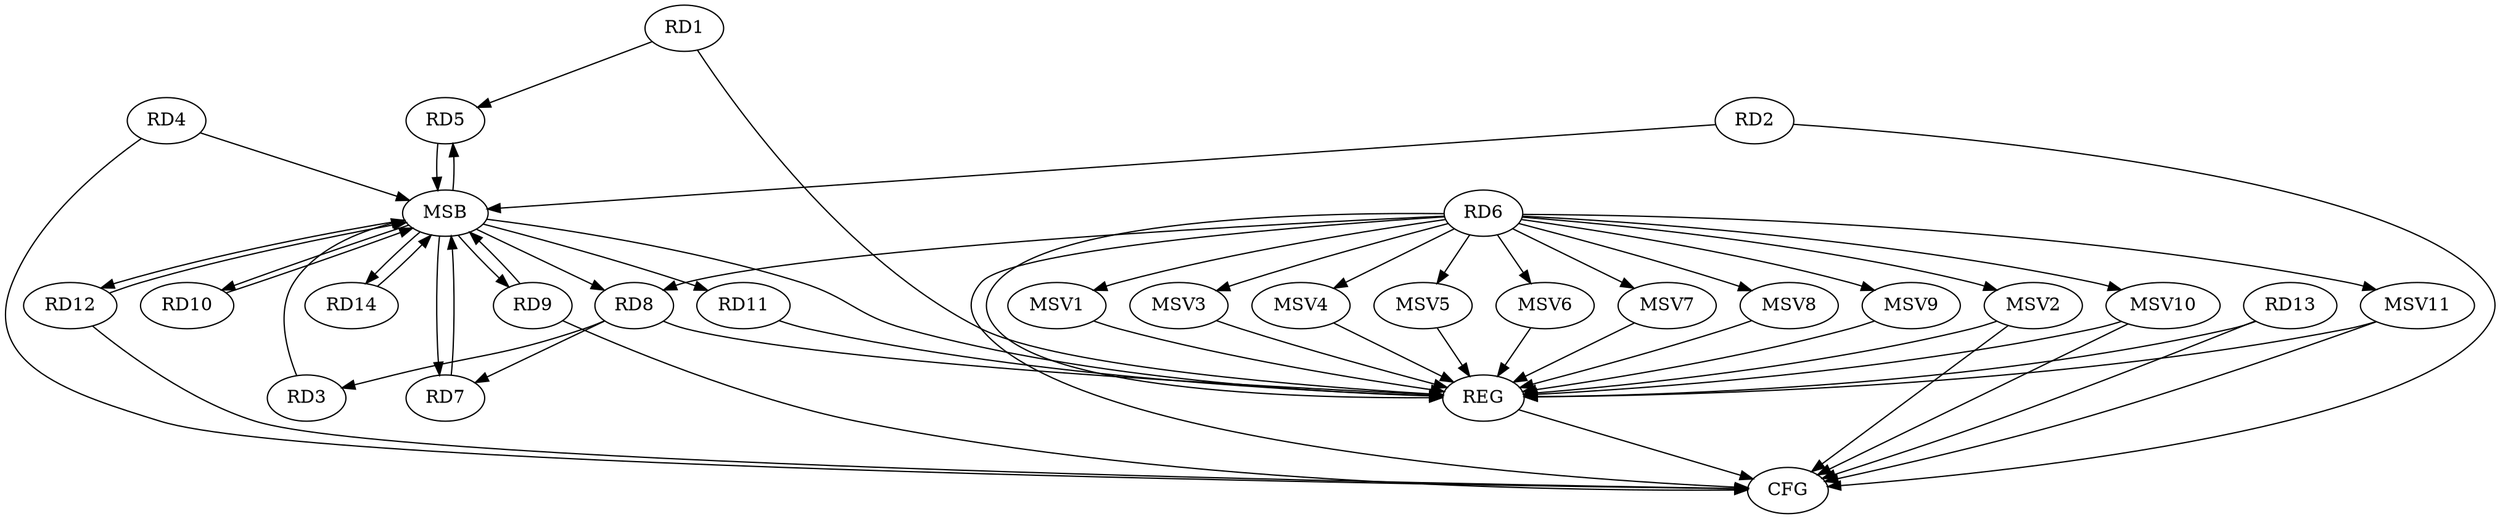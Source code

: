 strict digraph G {
  RD1 [ label="RD1" ];
  RD2 [ label="RD2" ];
  RD3 [ label="RD3" ];
  RD4 [ label="RD4" ];
  RD5 [ label="RD5" ];
  RD6 [ label="RD6" ];
  RD7 [ label="RD7" ];
  RD8 [ label="RD8" ];
  RD9 [ label="RD9" ];
  RD10 [ label="RD10" ];
  RD11 [ label="RD11" ];
  RD12 [ label="RD12" ];
  RD13 [ label="RD13" ];
  RD14 [ label="RD14" ];
  REG [ label="REG" ];
  MSB [ label="MSB" ];
  CFG [ label="CFG" ];
  MSV1 [ label="MSV1" ];
  MSV2 [ label="MSV2" ];
  MSV3 [ label="MSV3" ];
  MSV4 [ label="MSV4" ];
  MSV5 [ label="MSV5" ];
  MSV6 [ label="MSV6" ];
  MSV7 [ label="MSV7" ];
  MSV8 [ label="MSV8" ];
  MSV9 [ label="MSV9" ];
  MSV10 [ label="MSV10" ];
  MSV11 [ label="MSV11" ];
  RD1 -> RD5;
  RD8 -> RD3;
  RD6 -> RD8;
  RD8 -> RD7;
  RD1 -> REG;
  RD6 -> REG;
  RD8 -> REG;
  RD11 -> REG;
  RD13 -> REG;
  RD2 -> MSB;
  MSB -> RD8;
  MSB -> RD9;
  MSB -> RD12;
  MSB -> REG;
  RD3 -> MSB;
  RD4 -> MSB;
  RD5 -> MSB;
  MSB -> RD14;
  RD7 -> MSB;
  MSB -> RD5;
  RD9 -> MSB;
  MSB -> RD7;
  MSB -> RD11;
  RD10 -> MSB;
  RD12 -> MSB;
  RD14 -> MSB;
  MSB -> RD10;
  RD4 -> CFG;
  RD6 -> CFG;
  RD13 -> CFG;
  RD2 -> CFG;
  RD9 -> CFG;
  RD12 -> CFG;
  REG -> CFG;
  RD6 -> MSV1;
  MSV1 -> REG;
  RD6 -> MSV2;
  MSV2 -> REG;
  MSV2 -> CFG;
  RD6 -> MSV3;
  RD6 -> MSV4;
  MSV3 -> REG;
  MSV4 -> REG;
  RD6 -> MSV5;
  MSV5 -> REG;
  RD6 -> MSV6;
  MSV6 -> REG;
  RD6 -> MSV7;
  MSV7 -> REG;
  RD6 -> MSV8;
  MSV8 -> REG;
  RD6 -> MSV9;
  RD6 -> MSV10;
  RD6 -> MSV11;
  MSV9 -> REG;
  MSV10 -> REG;
  MSV10 -> CFG;
  MSV11 -> REG;
  MSV11 -> CFG;
}
